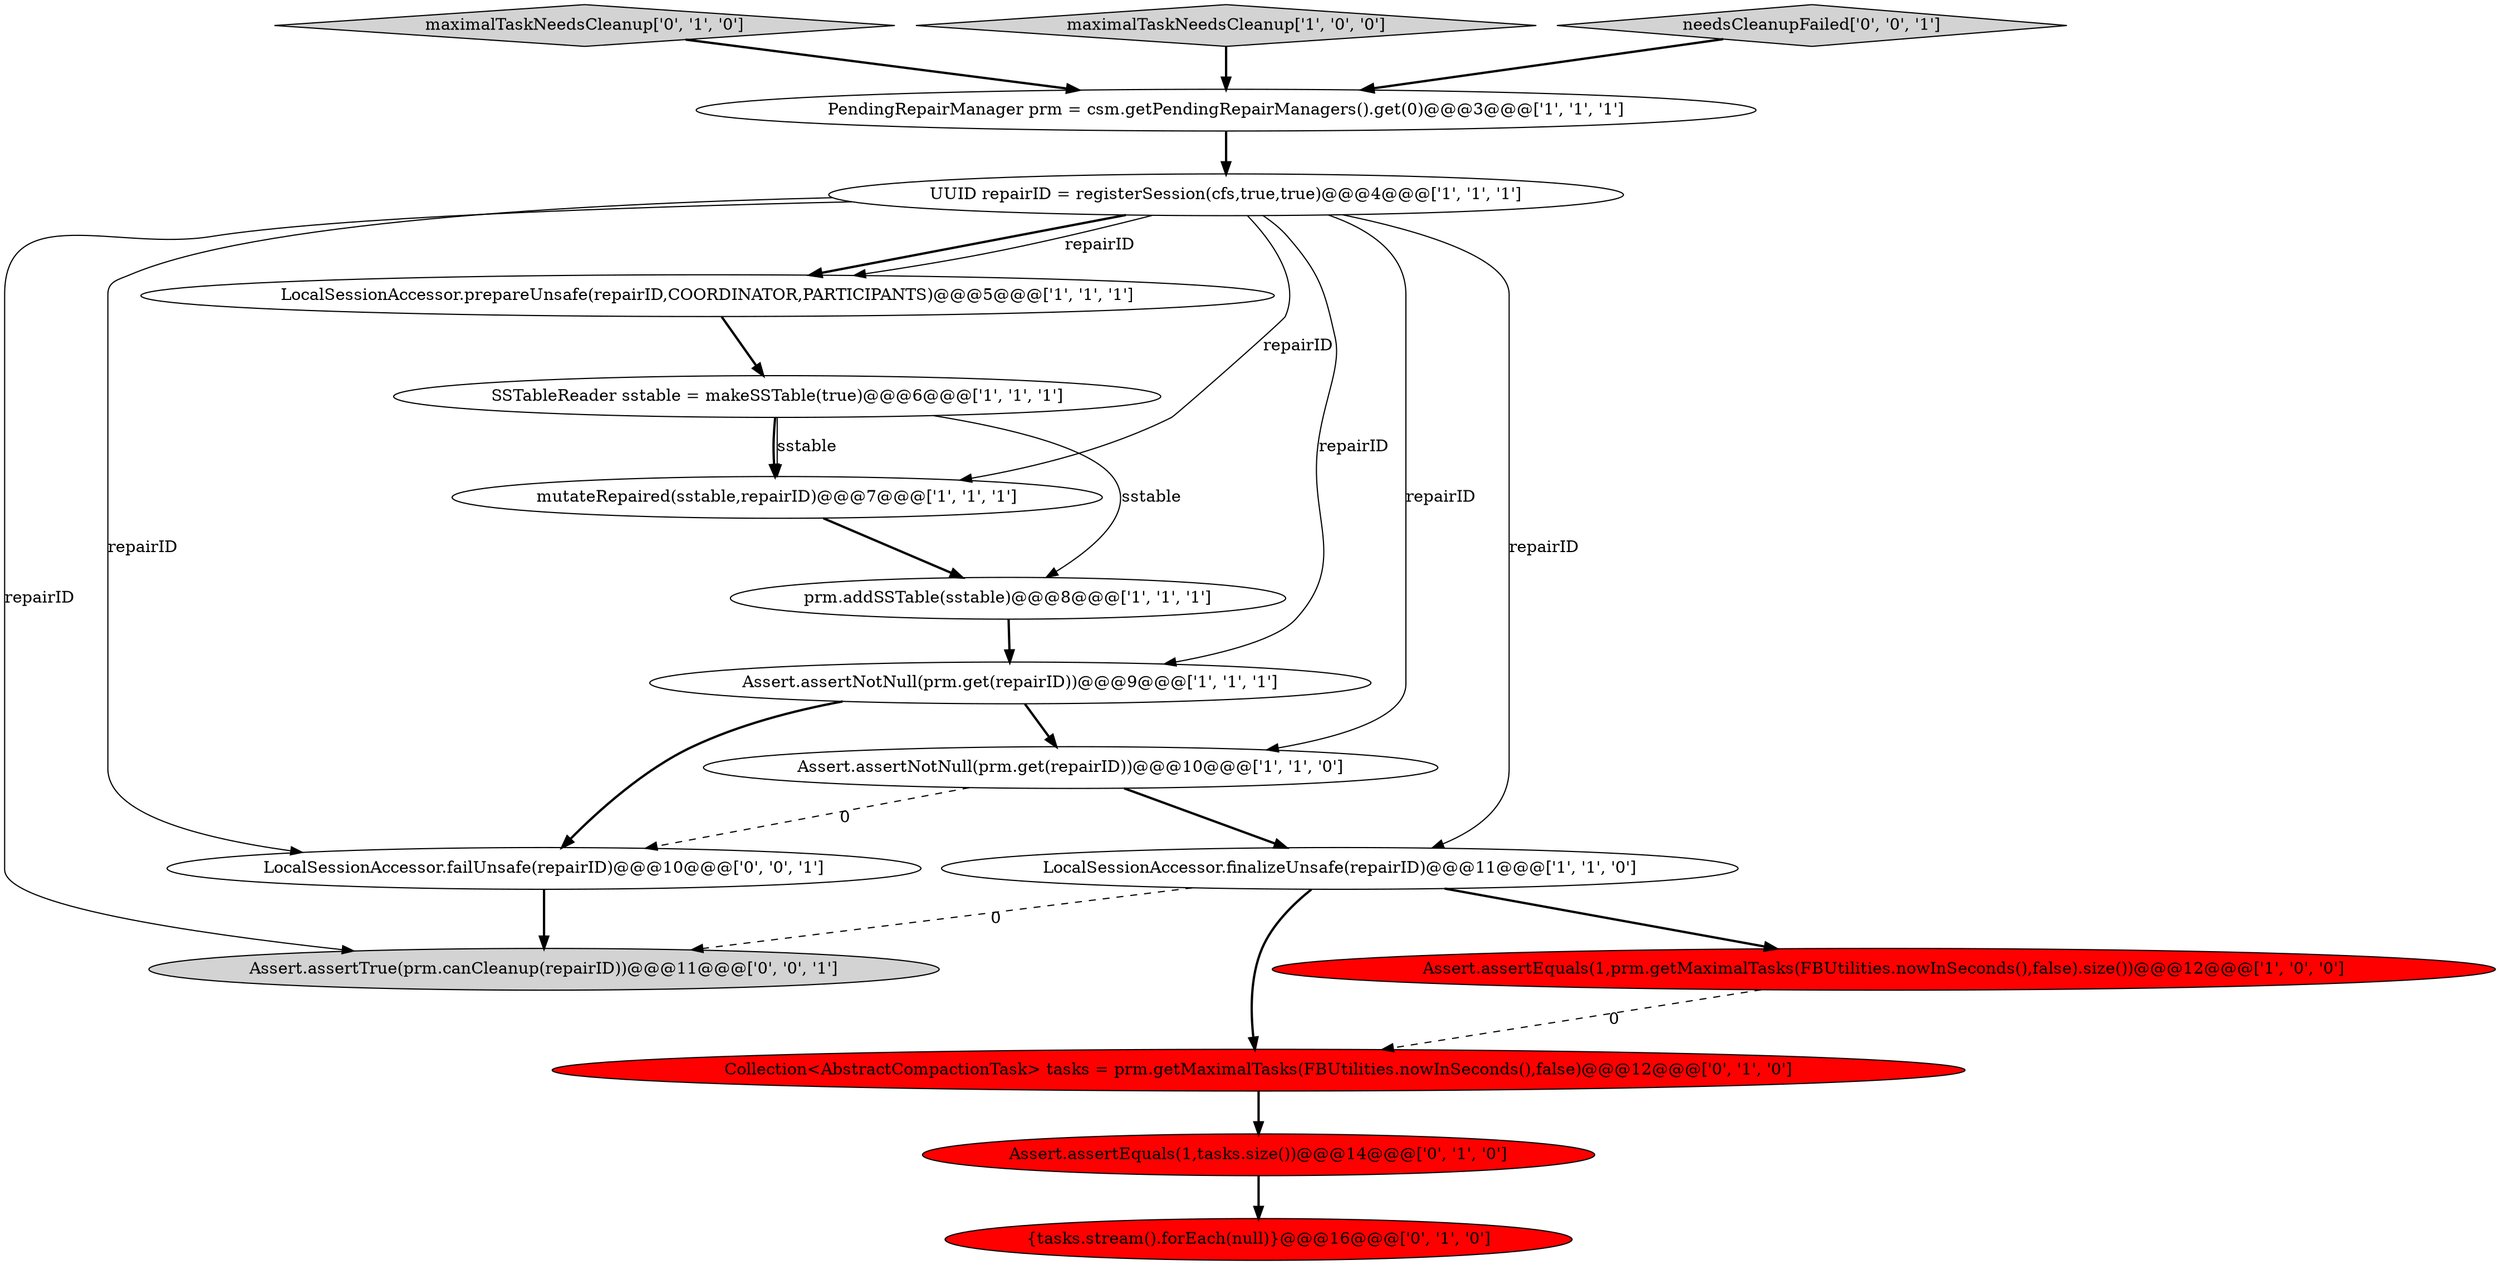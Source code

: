 digraph {
8 [style = filled, label = "LocalSessionAccessor.finalizeUnsafe(repairID)@@@11@@@['1', '1', '0']", fillcolor = white, shape = ellipse image = "AAA0AAABBB1BBB"];
14 [style = filled, label = "maximalTaskNeedsCleanup['0', '1', '0']", fillcolor = lightgray, shape = diamond image = "AAA0AAABBB2BBB"];
11 [style = filled, label = "Collection<AbstractCompactionTask> tasks = prm.getMaximalTasks(FBUtilities.nowInSeconds(),false)@@@12@@@['0', '1', '0']", fillcolor = red, shape = ellipse image = "AAA1AAABBB2BBB"];
13 [style = filled, label = "Assert.assertEquals(1,tasks.size())@@@14@@@['0', '1', '0']", fillcolor = red, shape = ellipse image = "AAA1AAABBB2BBB"];
16 [style = filled, label = "LocalSessionAccessor.failUnsafe(repairID)@@@10@@@['0', '0', '1']", fillcolor = white, shape = ellipse image = "AAA0AAABBB3BBB"];
3 [style = filled, label = "Assert.assertEquals(1,prm.getMaximalTasks(FBUtilities.nowInSeconds(),false).size())@@@12@@@['1', '0', '0']", fillcolor = red, shape = ellipse image = "AAA1AAABBB1BBB"];
15 [style = filled, label = "Assert.assertTrue(prm.canCleanup(repairID))@@@11@@@['0', '0', '1']", fillcolor = lightgray, shape = ellipse image = "AAA0AAABBB3BBB"];
2 [style = filled, label = "maximalTaskNeedsCleanup['1', '0', '0']", fillcolor = lightgray, shape = diamond image = "AAA0AAABBB1BBB"];
7 [style = filled, label = "Assert.assertNotNull(prm.get(repairID))@@@10@@@['1', '1', '0']", fillcolor = white, shape = ellipse image = "AAA0AAABBB1BBB"];
1 [style = filled, label = "prm.addSSTable(sstable)@@@8@@@['1', '1', '1']", fillcolor = white, shape = ellipse image = "AAA0AAABBB1BBB"];
4 [style = filled, label = "mutateRepaired(sstable,repairID)@@@7@@@['1', '1', '1']", fillcolor = white, shape = ellipse image = "AAA0AAABBB1BBB"];
5 [style = filled, label = "PendingRepairManager prm = csm.getPendingRepairManagers().get(0)@@@3@@@['1', '1', '1']", fillcolor = white, shape = ellipse image = "AAA0AAABBB1BBB"];
0 [style = filled, label = "UUID repairID = registerSession(cfs,true,true)@@@4@@@['1', '1', '1']", fillcolor = white, shape = ellipse image = "AAA0AAABBB1BBB"];
6 [style = filled, label = "SSTableReader sstable = makeSSTable(true)@@@6@@@['1', '1', '1']", fillcolor = white, shape = ellipse image = "AAA0AAABBB1BBB"];
9 [style = filled, label = "LocalSessionAccessor.prepareUnsafe(repairID,COORDINATOR,PARTICIPANTS)@@@5@@@['1', '1', '1']", fillcolor = white, shape = ellipse image = "AAA0AAABBB1BBB"];
10 [style = filled, label = "Assert.assertNotNull(prm.get(repairID))@@@9@@@['1', '1', '1']", fillcolor = white, shape = ellipse image = "AAA0AAABBB1BBB"];
12 [style = filled, label = "{tasks.stream().forEach(null)}@@@16@@@['0', '1', '0']", fillcolor = red, shape = ellipse image = "AAA1AAABBB2BBB"];
17 [style = filled, label = "needsCleanupFailed['0', '0', '1']", fillcolor = lightgray, shape = diamond image = "AAA0AAABBB3BBB"];
16->15 [style = bold, label=""];
17->5 [style = bold, label=""];
0->9 [style = bold, label=""];
6->4 [style = solid, label="sstable"];
0->8 [style = solid, label="repairID"];
7->16 [style = dashed, label="0"];
0->16 [style = solid, label="repairID"];
8->15 [style = dashed, label="0"];
8->3 [style = bold, label=""];
7->8 [style = bold, label=""];
10->7 [style = bold, label=""];
0->15 [style = solid, label="repairID"];
0->7 [style = solid, label="repairID"];
9->6 [style = bold, label=""];
6->4 [style = bold, label=""];
6->1 [style = solid, label="sstable"];
13->12 [style = bold, label=""];
0->10 [style = solid, label="repairID"];
10->16 [style = bold, label=""];
5->0 [style = bold, label=""];
0->4 [style = solid, label="repairID"];
11->13 [style = bold, label=""];
4->1 [style = bold, label=""];
1->10 [style = bold, label=""];
8->11 [style = bold, label=""];
0->9 [style = solid, label="repairID"];
3->11 [style = dashed, label="0"];
2->5 [style = bold, label=""];
14->5 [style = bold, label=""];
}

